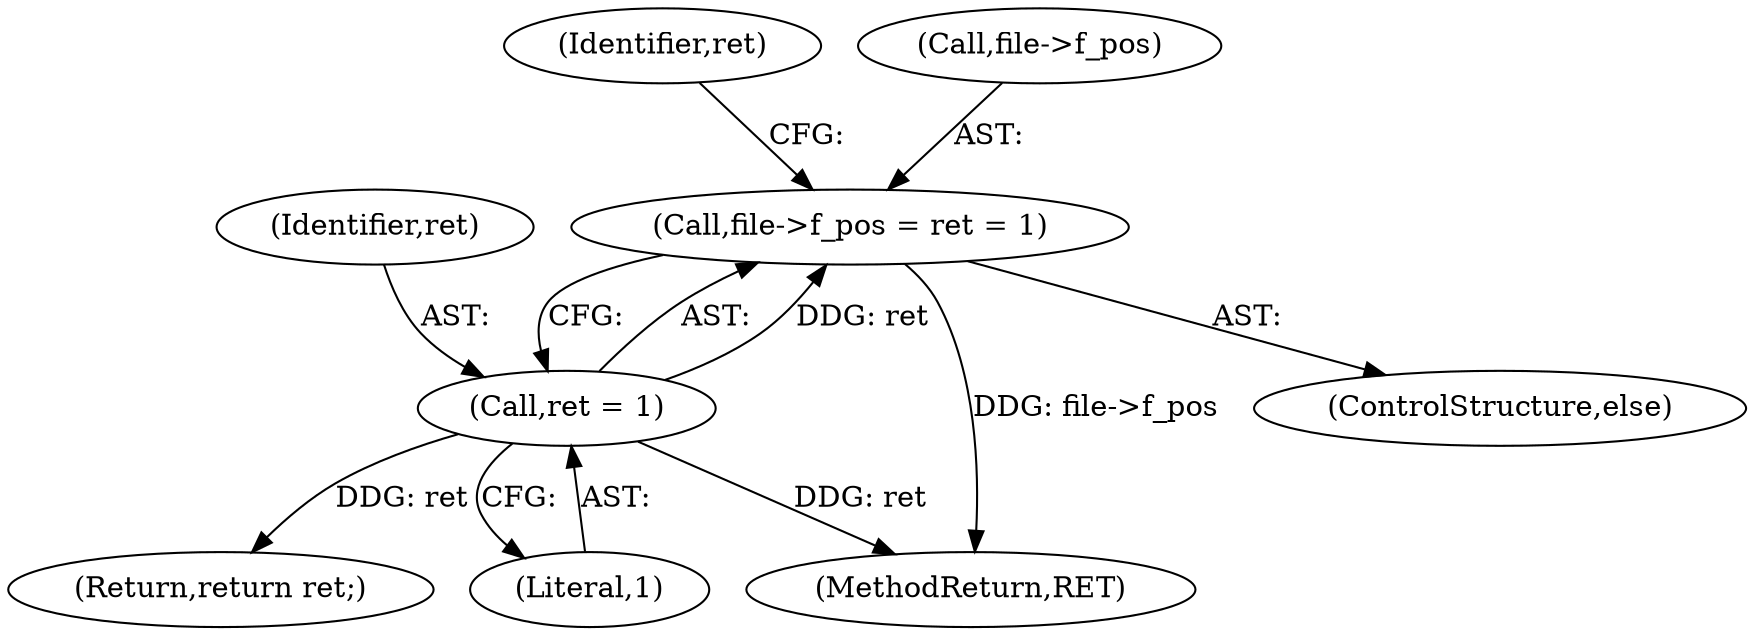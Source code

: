 digraph "0_linux_6a76f8c0ab19f215af2a3442870eeb5f0e81998d@pointer" {
"1000119" [label="(Call,file->f_pos = ret = 1)"];
"1000123" [label="(Call,ret = 1)"];
"1000124" [label="(Identifier,ret)"];
"1000126" [label="(Return,return ret;)"];
"1000125" [label="(Literal,1)"];
"1000127" [label="(Identifier,ret)"];
"1000128" [label="(MethodReturn,RET)"];
"1000120" [label="(Call,file->f_pos)"];
"1000119" [label="(Call,file->f_pos = ret = 1)"];
"1000118" [label="(ControlStructure,else)"];
"1000123" [label="(Call,ret = 1)"];
"1000119" -> "1000118"  [label="AST: "];
"1000119" -> "1000123"  [label="CFG: "];
"1000120" -> "1000119"  [label="AST: "];
"1000123" -> "1000119"  [label="AST: "];
"1000127" -> "1000119"  [label="CFG: "];
"1000119" -> "1000128"  [label="DDG: file->f_pos"];
"1000123" -> "1000119"  [label="DDG: ret"];
"1000123" -> "1000125"  [label="CFG: "];
"1000124" -> "1000123"  [label="AST: "];
"1000125" -> "1000123"  [label="AST: "];
"1000123" -> "1000128"  [label="DDG: ret"];
"1000123" -> "1000126"  [label="DDG: ret"];
}
